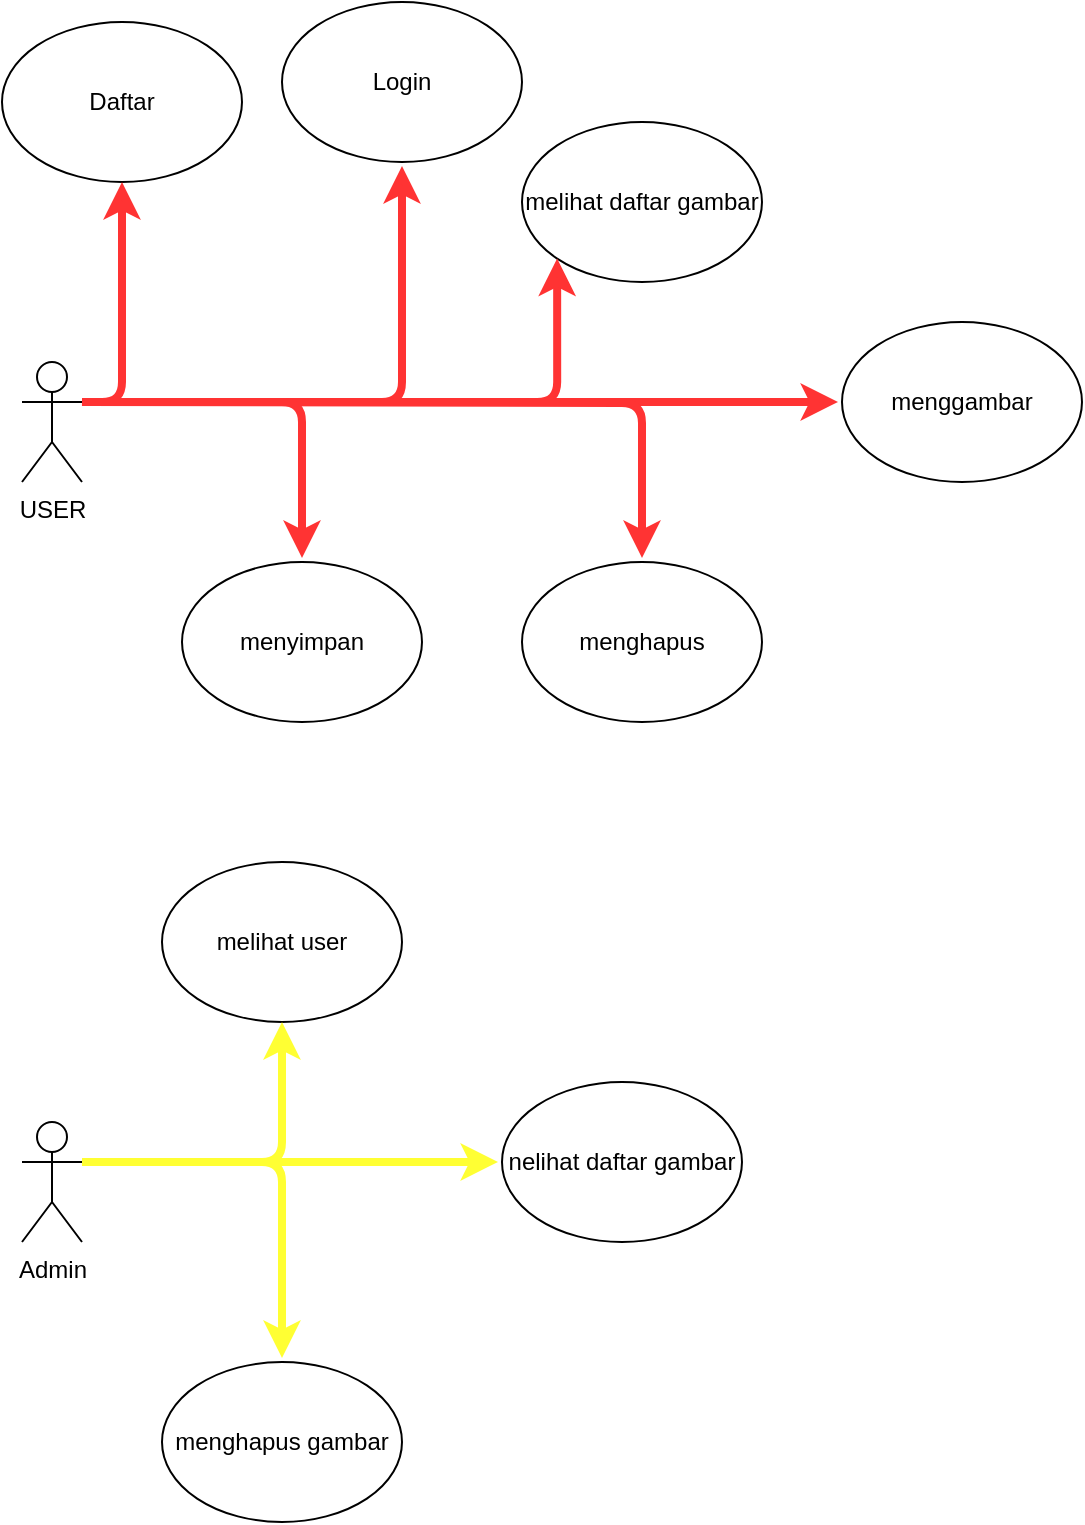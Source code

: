 <mxfile version="15.5.0" type="github">
  <diagram id="U_xnzKn267NZ0pF_PfQI" name="Page-1">
    <mxGraphModel dx="1422" dy="794" grid="1" gridSize="10" guides="1" tooltips="1" connect="1" arrows="1" fold="1" page="1" pageScale="1" pageWidth="850" pageHeight="1100" math="0" shadow="0">
      <root>
        <mxCell id="0" />
        <mxCell id="1" parent="0" />
        <mxCell id="mBxpgaZ4VFIDJMvniAg_-1" value="USER" style="shape=umlActor;verticalLabelPosition=bottom;verticalAlign=top;html=1;outlineConnect=0;" vertex="1" parent="1">
          <mxGeometry x="140" y="180" width="30" height="60" as="geometry" />
        </mxCell>
        <mxCell id="mBxpgaZ4VFIDJMvniAg_-2" value="Login" style="ellipse;whiteSpace=wrap;html=1;" vertex="1" parent="1">
          <mxGeometry x="270" width="120" height="80" as="geometry" />
        </mxCell>
        <mxCell id="mBxpgaZ4VFIDJMvniAg_-3" value="Daftar" style="ellipse;whiteSpace=wrap;html=1;" vertex="1" parent="1">
          <mxGeometry x="130" y="10" width="120" height="80" as="geometry" />
        </mxCell>
        <mxCell id="mBxpgaZ4VFIDJMvniAg_-4" value="menggambar" style="ellipse;whiteSpace=wrap;html=1;" vertex="1" parent="1">
          <mxGeometry x="550" y="160" width="120" height="80" as="geometry" />
        </mxCell>
        <mxCell id="mBxpgaZ4VFIDJMvniAg_-5" value="menghapus" style="ellipse;whiteSpace=wrap;html=1;" vertex="1" parent="1">
          <mxGeometry x="390" y="280" width="120" height="80" as="geometry" />
        </mxCell>
        <mxCell id="mBxpgaZ4VFIDJMvniAg_-6" value="menyimpan" style="ellipse;whiteSpace=wrap;html=1;" vertex="1" parent="1">
          <mxGeometry x="220" y="280" width="120" height="80" as="geometry" />
        </mxCell>
        <mxCell id="mBxpgaZ4VFIDJMvniAg_-7" value="melihat daftar gambar" style="ellipse;whiteSpace=wrap;html=1;" vertex="1" parent="1">
          <mxGeometry x="390" y="60" width="120" height="80" as="geometry" />
        </mxCell>
        <mxCell id="mBxpgaZ4VFIDJMvniAg_-8" value="melihat user" style="ellipse;whiteSpace=wrap;html=1;" vertex="1" parent="1">
          <mxGeometry x="210" y="430" width="120" height="80" as="geometry" />
        </mxCell>
        <mxCell id="mBxpgaZ4VFIDJMvniAg_-9" value="Admin&lt;br&gt;" style="shape=umlActor;verticalLabelPosition=bottom;verticalAlign=top;html=1;outlineConnect=0;" vertex="1" parent="1">
          <mxGeometry x="140" y="560" width="30" height="60" as="geometry" />
        </mxCell>
        <mxCell id="mBxpgaZ4VFIDJMvniAg_-10" value="nelihat daftar gambar" style="ellipse;whiteSpace=wrap;html=1;" vertex="1" parent="1">
          <mxGeometry x="380" y="540" width="120" height="80" as="geometry" />
        </mxCell>
        <mxCell id="mBxpgaZ4VFIDJMvniAg_-11" value="menghapus gambar" style="ellipse;whiteSpace=wrap;html=1;" vertex="1" parent="1">
          <mxGeometry x="210" y="680" width="120" height="80" as="geometry" />
        </mxCell>
        <mxCell id="mBxpgaZ4VFIDJMvniAg_-13" value="" style="endArrow=classic;html=1;rounded=1;edgeStyle=orthogonalEdgeStyle;exitX=1;exitY=0.333;exitDx=0;exitDy=0;exitPerimeter=0;entryX=0.5;entryY=1;entryDx=0;entryDy=0;fillColor=#fff2cc;strokeColor=#FF3333;targetPerimeterSpacing=2;jumpSize=21;strokeWidth=4;" edge="1" parent="1" source="mBxpgaZ4VFIDJMvniAg_-1" target="mBxpgaZ4VFIDJMvniAg_-3">
          <mxGeometry width="50" height="50" relative="1" as="geometry">
            <mxPoint x="180" y="200" as="sourcePoint" />
            <mxPoint x="230" y="150" as="targetPoint" />
          </mxGeometry>
        </mxCell>
        <mxCell id="mBxpgaZ4VFIDJMvniAg_-14" value="" style="endArrow=classic;html=1;rounded=1;edgeStyle=orthogonalEdgeStyle;exitX=1;exitY=0.333;exitDx=0;exitDy=0;exitPerimeter=0;fillColor=#fff2cc;strokeColor=#FF3333;targetPerimeterSpacing=2;jumpSize=21;strokeWidth=4;" edge="1" parent="1" source="mBxpgaZ4VFIDJMvniAg_-1" target="mBxpgaZ4VFIDJMvniAg_-2">
          <mxGeometry width="50" height="50" relative="1" as="geometry">
            <mxPoint x="240" y="230" as="sourcePoint" />
            <mxPoint x="260" y="120" as="targetPoint" />
          </mxGeometry>
        </mxCell>
        <mxCell id="mBxpgaZ4VFIDJMvniAg_-15" value="" style="endArrow=classic;html=1;rounded=1;edgeStyle=orthogonalEdgeStyle;exitX=1;exitY=0.333;exitDx=0;exitDy=0;exitPerimeter=0;fillColor=#fff2cc;strokeColor=#FF3333;targetPerimeterSpacing=2;jumpSize=21;strokeWidth=4;entryX=0;entryY=1;entryDx=0;entryDy=0;" edge="1" parent="1" source="mBxpgaZ4VFIDJMvniAg_-1" target="mBxpgaZ4VFIDJMvniAg_-7">
          <mxGeometry width="50" height="50" relative="1" as="geometry">
            <mxPoint x="180" y="210" as="sourcePoint" />
            <mxPoint x="340" y="92" as="targetPoint" />
          </mxGeometry>
        </mxCell>
        <mxCell id="mBxpgaZ4VFIDJMvniAg_-16" value="" style="endArrow=classic;html=1;rounded=1;edgeStyle=orthogonalEdgeStyle;exitX=1;exitY=0.333;exitDx=0;exitDy=0;exitPerimeter=0;fillColor=#fff2cc;strokeColor=#FF3333;targetPerimeterSpacing=2;jumpSize=21;strokeWidth=4;" edge="1" parent="1" source="mBxpgaZ4VFIDJMvniAg_-1" target="mBxpgaZ4VFIDJMvniAg_-4">
          <mxGeometry width="50" height="50" relative="1" as="geometry">
            <mxPoint x="180" y="210" as="sourcePoint" />
            <mxPoint x="417.574" y="138.284" as="targetPoint" />
          </mxGeometry>
        </mxCell>
        <mxCell id="mBxpgaZ4VFIDJMvniAg_-17" value="" style="endArrow=classic;html=1;rounded=1;edgeStyle=orthogonalEdgeStyle;fillColor=#fff2cc;strokeColor=#FF3333;targetPerimeterSpacing=2;jumpSize=21;strokeWidth=4;" edge="1" parent="1" target="mBxpgaZ4VFIDJMvniAg_-5">
          <mxGeometry width="50" height="50" relative="1" as="geometry">
            <mxPoint x="170" y="200" as="sourcePoint" />
            <mxPoint x="558" y="210" as="targetPoint" />
          </mxGeometry>
        </mxCell>
        <mxCell id="mBxpgaZ4VFIDJMvniAg_-18" value="" style="endArrow=classic;html=1;rounded=1;edgeStyle=orthogonalEdgeStyle;fillColor=#fff2cc;strokeColor=#FF3333;targetPerimeterSpacing=2;jumpSize=21;strokeWidth=4;exitX=1;exitY=0.333;exitDx=0;exitDy=0;exitPerimeter=0;" edge="1" parent="1" source="mBxpgaZ4VFIDJMvniAg_-1" target="mBxpgaZ4VFIDJMvniAg_-6">
          <mxGeometry width="50" height="50" relative="1" as="geometry">
            <mxPoint x="180" y="210" as="sourcePoint" />
            <mxPoint x="460" y="288" as="targetPoint" />
          </mxGeometry>
        </mxCell>
        <mxCell id="mBxpgaZ4VFIDJMvniAg_-19" value="" style="endArrow=classic;html=1;rounded=1;edgeStyle=orthogonalEdgeStyle;exitX=1;exitY=0.333;exitDx=0;exitDy=0;exitPerimeter=0;fillColor=#fff2cc;strokeColor=#FFFF33;targetPerimeterSpacing=2;jumpSize=21;strokeWidth=4;" edge="1" parent="1" source="mBxpgaZ4VFIDJMvniAg_-9" target="mBxpgaZ4VFIDJMvniAg_-10">
          <mxGeometry width="50" height="50" relative="1" as="geometry">
            <mxPoint x="190" y="599.5" as="sourcePoint" />
            <mxPoint x="568" y="599.5" as="targetPoint" />
          </mxGeometry>
        </mxCell>
        <mxCell id="mBxpgaZ4VFIDJMvniAg_-20" value="" style="endArrow=classic;html=1;rounded=1;edgeStyle=orthogonalEdgeStyle;exitX=1;exitY=0.333;exitDx=0;exitDy=0;exitPerimeter=0;fillColor=#fff2cc;strokeColor=#FFFF33;targetPerimeterSpacing=2;jumpSize=21;strokeWidth=4;entryX=0.5;entryY=1;entryDx=0;entryDy=0;" edge="1" parent="1" source="mBxpgaZ4VFIDJMvniAg_-9" target="mBxpgaZ4VFIDJMvniAg_-8">
          <mxGeometry width="50" height="50" relative="1" as="geometry">
            <mxPoint x="165" y="600" as="sourcePoint" />
            <mxPoint x="388" y="600" as="targetPoint" />
          </mxGeometry>
        </mxCell>
        <mxCell id="mBxpgaZ4VFIDJMvniAg_-21" value="" style="endArrow=classic;html=1;rounded=1;edgeStyle=orthogonalEdgeStyle;exitX=1;exitY=0.333;exitDx=0;exitDy=0;exitPerimeter=0;fillColor=#fff2cc;strokeColor=#FFFF33;targetPerimeterSpacing=2;jumpSize=21;strokeWidth=4;" edge="1" parent="1" source="mBxpgaZ4VFIDJMvniAg_-9" target="mBxpgaZ4VFIDJMvniAg_-11">
          <mxGeometry width="50" height="50" relative="1" as="geometry">
            <mxPoint x="180" y="590" as="sourcePoint" />
            <mxPoint x="280" y="520" as="targetPoint" />
          </mxGeometry>
        </mxCell>
      </root>
    </mxGraphModel>
  </diagram>
</mxfile>
